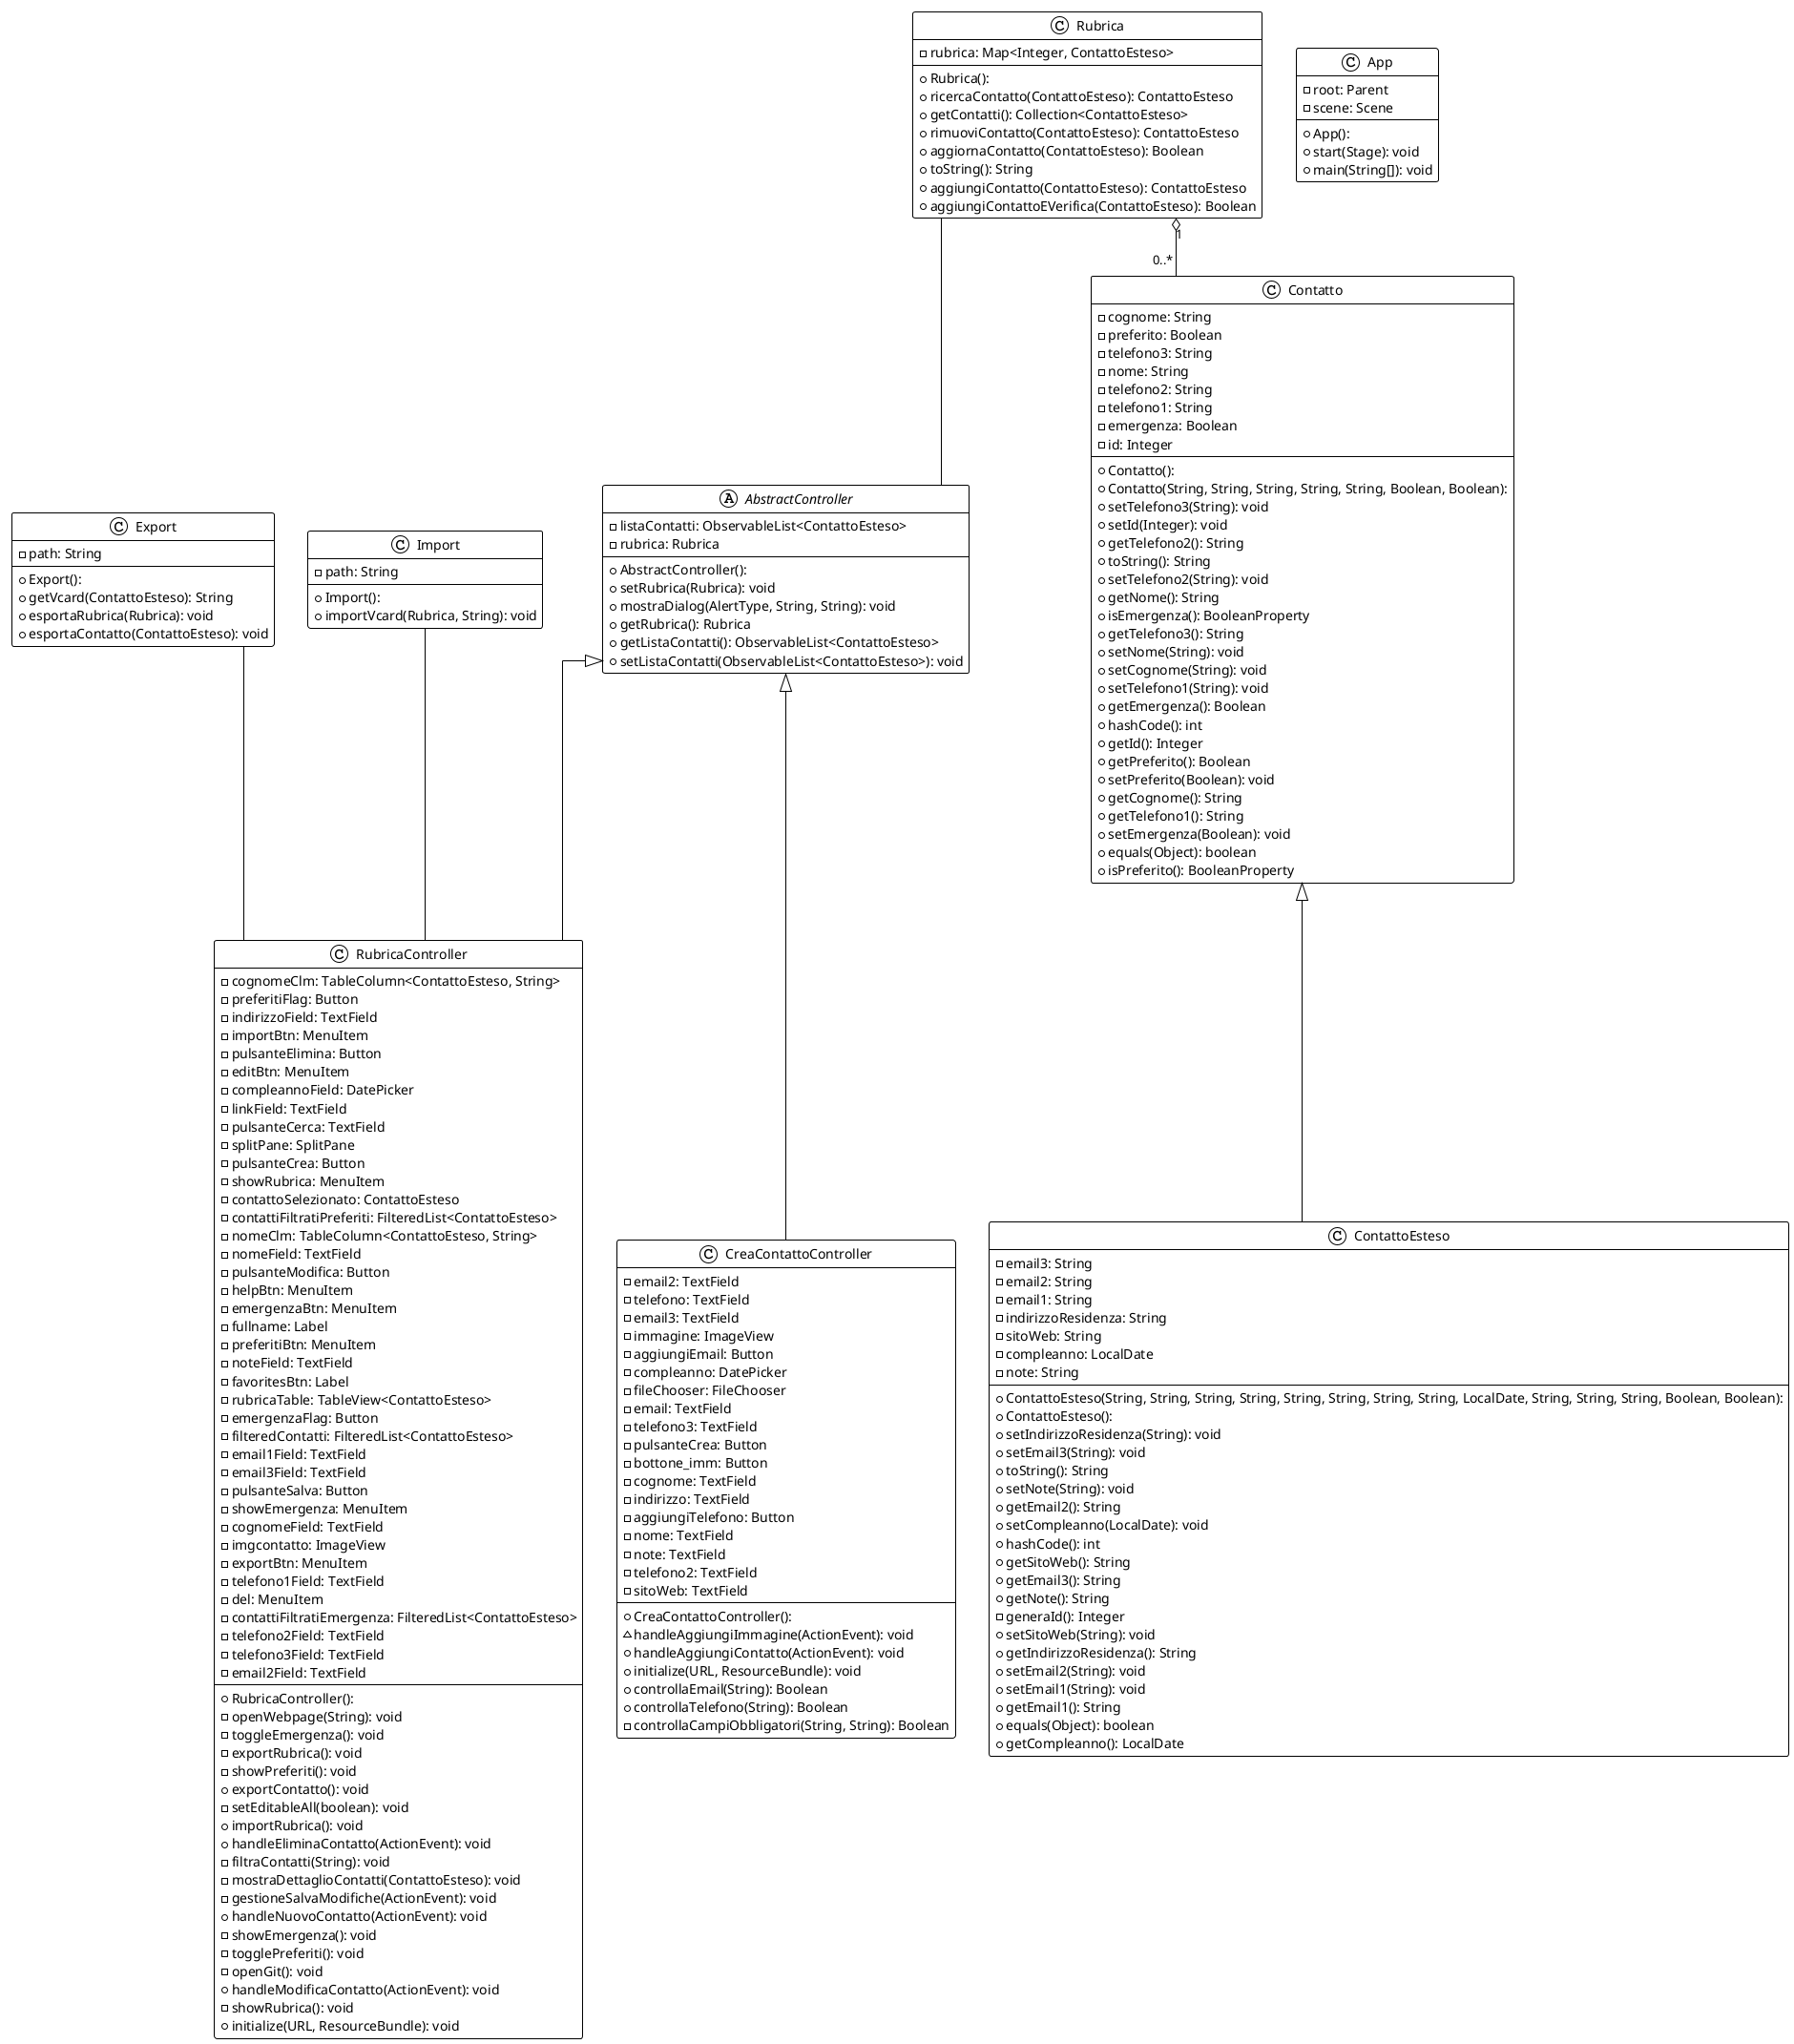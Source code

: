 @startuml

!theme plain
top to bottom direction
skinparam linetype ortho

 abstract class AbstractController {
  + AbstractController():
  - listaContatti: ObservableList<ContattoEsteso>
  - rubrica: Rubrica
  + setRubrica(Rubrica): void
  + mostraDialog(AlertType, String, String): void
  + getRubrica(): Rubrica
  + getListaContatti(): ObservableList<ContattoEsteso>
  + setListaContatti(ObservableList<ContattoEsteso>): void
}
class App {
  + App():
  - root: Parent
  - scene: Scene
  + start(Stage): void
  + main(String[]): void
}
class Contatto {
  + Contatto():
  + Contatto(String, String, String, String, String, Boolean, Boolean):
  - cognome: String
  - preferito: Boolean
  - telefono3: String
  - nome: String
  - telefono2: String
  - telefono1: String
  - emergenza: Boolean
  - id: Integer
  + setTelefono3(String): void
  + setId(Integer): void
  + getTelefono2(): String
  + toString(): String
  + setTelefono2(String): void
  + getNome(): String
  + isEmergenza(): BooleanProperty
  + getTelefono3(): String
  + setNome(String): void
  + setCognome(String): void
  + setTelefono1(String): void
  + getEmergenza(): Boolean
  + hashCode(): int
  + getId(): Integer
  + getPreferito(): Boolean
  + setPreferito(Boolean): void
  + getCognome(): String
  + getTelefono1(): String
  + setEmergenza(Boolean): void
  + equals(Object): boolean
  + isPreferito(): BooleanProperty
}
class ContattoEsteso {
  + ContattoEsteso(String, String, String, String, String, String, String, String, LocalDate, String, String, String, Boolean, Boolean):
  + ContattoEsteso():
  - email3: String
  - email2: String
  - email1: String
  - indirizzoResidenza: String
  - sitoWeb: String
  - compleanno: LocalDate
  - note: String
  + setIndirizzoResidenza(String): void
  + setEmail3(String): void
  + toString(): String
  + setNote(String): void
  + getEmail2(): String
  + setCompleanno(LocalDate): void
  + hashCode(): int
  + getSitoWeb(): String
  + getEmail3(): String
  + getNote(): String
  - generaId(): Integer
  + setSitoWeb(String): void
  + getIndirizzoResidenza(): String
  + setEmail2(String): void
  + setEmail1(String): void
  + getEmail1(): String
  + equals(Object): boolean
  + getCompleanno(): LocalDate
}


class CreaContattoController {
  + CreaContattoController():
  - email2: TextField
  - telefono: TextField
  - email3: TextField
  - immagine: ImageView
  - aggiungiEmail: Button
  - compleanno: DatePicker
  - fileChooser: FileChooser
  - email: TextField
  - telefono3: TextField
  - pulsanteCrea: Button
  - bottone_imm: Button
  - cognome: TextField
  - indirizzo: TextField
  - aggiungiTelefono: Button
  - nome: TextField
  - note: TextField
  - telefono2: TextField
  - sitoWeb: TextField
  ~ handleAggiungiImmagine(ActionEvent): void
  + handleAggiungiContatto(ActionEvent): void
  + initialize(URL, ResourceBundle): void
  + controllaEmail(String): Boolean
  + controllaTelefono(String): Boolean
  - controllaCampiObbligatori(String, String): Boolean
}
class Export {
  + Export():
  - path: String
  + getVcard(ContattoEsteso): String
  + esportaRubrica(Rubrica): void
  + esportaContatto(ContattoEsteso): void

}
class Import {
  + Import():
  - path: String
  + importVcard(Rubrica, String): void
}
class Rubrica {
  + Rubrica():
  - rubrica: Map<Integer, ContattoEsteso>
  + ricercaContatto(ContattoEsteso): ContattoEsteso
  + getContatti(): Collection<ContattoEsteso>
  + rimuoviContatto(ContattoEsteso): ContattoEsteso
  + aggiornaContatto(ContattoEsteso): Boolean
  + toString(): String
  + aggiungiContatto(ContattoEsteso): ContattoEsteso
  + aggiungiContattoEVerifica(ContattoEsteso): Boolean
}
class RubricaController {
  + RubricaController():
  - cognomeClm: TableColumn<ContattoEsteso, String>
  - preferitiFlag: Button
  - indirizzoField: TextField
  - importBtn: MenuItem
  - pulsanteElimina: Button
  - editBtn: MenuItem
  - compleannoField: DatePicker
  - linkField: TextField
  - pulsanteCerca: TextField
  - splitPane: SplitPane
  - pulsanteCrea: Button
  - showRubrica: MenuItem
  - contattoSelezionato: ContattoEsteso
  - contattiFiltratiPreferiti: FilteredList<ContattoEsteso>
  - nomeClm: TableColumn<ContattoEsteso, String>
  - nomeField: TextField
  - pulsanteModifica: Button
  - helpBtn: MenuItem
  - emergenzaBtn: MenuItem
  - fullname: Label
  - preferitiBtn: MenuItem
  - noteField: TextField
  - favoritesBtn: Label
  - rubricaTable: TableView<ContattoEsteso>
  - emergenzaFlag: Button
  - filteredContatti: FilteredList<ContattoEsteso>
  - email1Field: TextField
  - email3Field: TextField
  - pulsanteSalva: Button
  - showEmergenza: MenuItem
  - cognomeField: TextField
  - imgcontatto: ImageView
  - exportBtn: MenuItem
  - telefono1Field: TextField
  - del: MenuItem
  - contattiFiltratiEmergenza: FilteredList<ContattoEsteso>
  - telefono2Field: TextField
  - telefono3Field: TextField
  - email2Field: TextField
  - openWebpage(String): void
  - toggleEmergenza(): void
  - exportRubrica(): void
  - showPreferiti(): void
  + exportContatto(): void
  - setEditableAll(boolean): void
  + importRubrica(): void
  + handleEliminaContatto(ActionEvent): void
  - filtraContatti(String): void
  - mostraDettaglioContatti(ContattoEsteso): void
  - gestioneSalvaModifiche(ActionEvent): void
  + handleNuovoContatto(ActionEvent): void
  - showEmergenza(): void
  - togglePreferiti(): void
  - openGit(): void
  + handleModificaContatto(ActionEvent): void
  - showRubrica(): void
  + initialize(URL, ResourceBundle): void
}

Rubrica    "1" o-- "0..*"   Contatto
Contatto     <|--           ContattoEsteso
AbstractController  <|--   RubricaController
AbstractController  <|--   CreaContattoController
Rubrica -- AbstractController
Import -- RubricaController
Export -- RubricaController
@enduml
